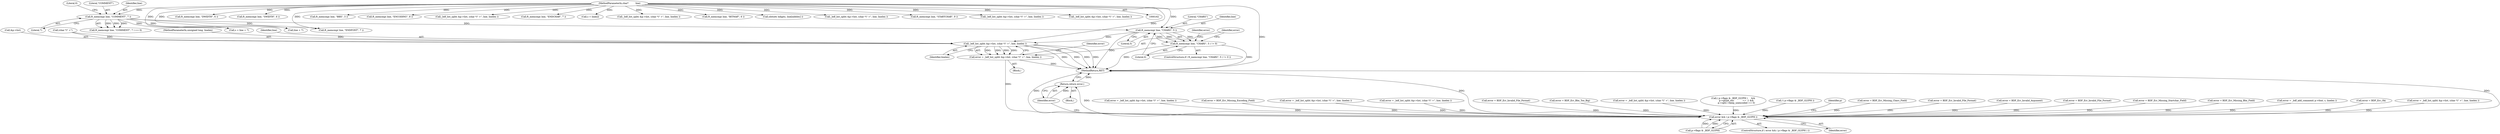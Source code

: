 digraph "0_savannah_7f2e4f4f553f6836be7683f66226afac3fa979b8@API" {
"1000248" [label="(Call,ft_memcmp( line, \"CHARS\", 5 ))"];
"1000205" [label="(Call,ft_memcmp( line, \"COMMENT\", 7 ))"];
"1000163" [label="(MethodParameterIn,char*          line)"];
"1000247" [label="(Call,ft_memcmp( line, \"CHARS\", 5 ) != 0)"];
"1000260" [label="(Call,_bdf_list_split( &p->list, (char *)\" +\", line, linelen ))"];
"1000258" [label="(Call,error = _bdf_list_split( &p->list, (char *)\" +\", line, linelen ))"];
"1001549" [label="(Call,error && ( p->flags & _BDF_GLYPH ))"];
"1001560" [label="(Return,return error;)"];
"1000246" [label="(ControlStructure,if ( ft_memcmp( line, \"CHARS\", 5 ) != 0 ))"];
"1000208" [label="(Literal,7)"];
"1001065" [label="(Call,error = _bdf_list_split( &p->list, (char *)\" +\", line, linelen ))"];
"1001544" [label="(Call,error = BDF_Err_Missing_Encoding_Field)"];
"1000250" [label="(Literal,\"CHARS\")"];
"1001146" [label="(Call,error = _bdf_list_split( &p->list, (char *)\" +\", line, linelen ))"];
"1000251" [label="(Literal,5)"];
"1000495" [label="(Call,error = _bdf_list_split( &p->list, (char *)\" +\", line, linelen ))"];
"1001561" [label="(Identifier,error)"];
"1000330" [label="(Call,ft_memcmp( line, \"ENDFONT\", 7 ))"];
"1000442" [label="(Call,error = BDF_Err_Invalid_File_Format)"];
"1000269" [label="(Identifier,linelen)"];
"1001507" [label="(Call,error = BDF_Err_Bbx_Too_Big)"];
"1000407" [label="(Call,error = _bdf_list_split( &p->list, (char *)\" +\", line, linelen ))"];
"1000163" [label="(MethodParameterIn,char*          line)"];
"1001549" [label="(Call,error && ( p->flags & _BDF_GLYPH ))"];
"1000207" [label="(Literal,\"COMMENT\")"];
"1001051" [label="(Call,ft_memcmp( line, \"DWIDTH\", 6 ))"];
"1000247" [label="(Call,ft_memcmp( line, \"CHARS\", 5 ) != 0)"];
"1000252" [label="(Literal,0)"];
"1000214" [label="(Call,s = line + 7)"];
"1000998" [label="(Call,ft_memcmp( line, \"SWIDTH\", 6 ))"];
"1000255" [label="(Identifier,error)"];
"1000261" [label="(Call,&p->list)"];
"1000374" [label="(Call,( p->flags & _BDF_GLYPH )     &&\n         p->glyph_enc            == -1 &&\n         p->opts->keep_unencoded == 0)"];
"1000265" [label="(Call,(char *)\" +\")"];
"1000216" [label="(Call,line + 7)"];
"1000484" [label="(Call,!( p->flags & _BDF_GLYPH ))"];
"1000271" [label="(Identifier,error)"];
"1000164" [label="(MethodParameterIn,unsigned long  linelen)"];
"1001560" [label="(Return,return error;)"];
"1001132" [label="(Call,ft_memcmp( line, \"BBX\", 3 ))"];
"1000477" [label="(Call,ft_memcmp( line, \"ENCODING\", 8 ))"];
"1001148" [label="(Call,_bdf_list_split( &p->list, (char *)\" +\", line, linelen ))"];
"1000356" [label="(Call,ft_memcmp( line, \"ENDCHAR\", 7 ))"];
"1000875" [label="(Call,c = line[i])"];
"1001558" [label="(Identifier,p)"];
"1000254" [label="(Call,error = BDF_Err_Missing_Chars_Field)"];
"1001014" [label="(Call,_bdf_list_split( &p->list, (char *)\" +\", line, linelen ))"];
"1001447" [label="(Call,ft_memcmp( line, \"BITMAP\", 6 ))"];
"1000248" [label="(Call,ft_memcmp( line, \"CHARS\", 5 ))"];
"1000260" [label="(Call,_bdf_list_split( &p->list, (char *)\" +\", line, linelen ))"];
"1001539" [label="(Call,error = BDF_Err_Invalid_File_Format)"];
"1000204" [label="(Call,ft_memcmp( line, \"COMMENT\", 7 ) == 0)"];
"1000309" [label="(Call,error = BDF_Err_Invalid_Argument)"];
"1000249" [label="(Identifier,line)"];
"1000969" [label="(Call,sbitset( hdigits, line[nibbles] ))"];
"1001551" [label="(Call,p->flags & _BDF_GLYPH)"];
"1000409" [label="(Call,_bdf_list_split( &p->list, (char *)\" +\", line, linelen ))"];
"1000586" [label="(Call,error = BDF_Err_Invalid_File_Format)"];
"1000397" [label="(Call,ft_memcmp( line, \"STARTCHAR\", 9 ))"];
"1000268" [label="(Identifier,line)"];
"1000245" [label="(Block,)"];
"1001067" [label="(Call,_bdf_list_split( &p->list, (char *)\" +\", line, linelen ))"];
"1001548" [label="(ControlStructure,if ( error && ( p->flags & _BDF_GLYPH ) ))"];
"1001562" [label="(MethodReturn,RET)"];
"1001550" [label="(Identifier,error)"];
"1000491" [label="(Call,error = BDF_Err_Missing_Startchar_Field)"];
"1000205" [label="(Call,ft_memcmp( line, \"COMMENT\", 7 ))"];
"1001462" [label="(Call,error = BDF_Err_Missing_Bbx_Field)"];
"1000229" [label="(Call,error = _bdf_add_comment( p->font, s, linelen ))"];
"1000206" [label="(Identifier,line)"];
"1000168" [label="(Block,)"];
"1000497" [label="(Call,_bdf_list_split( &p->list, (char *)\" +\", line, linelen ))"];
"1000181" [label="(Call,error = BDF_Err_Ok)"];
"1000259" [label="(Identifier,error)"];
"1001012" [label="(Call,error = _bdf_list_split( &p->list, (char *)\" +\", line, linelen ))"];
"1000209" [label="(Literal,0)"];
"1000258" [label="(Call,error = _bdf_list_split( &p->list, (char *)\" +\", line, linelen ))"];
"1000248" -> "1000247"  [label="AST: "];
"1000248" -> "1000251"  [label="CFG: "];
"1000249" -> "1000248"  [label="AST: "];
"1000250" -> "1000248"  [label="AST: "];
"1000251" -> "1000248"  [label="AST: "];
"1000252" -> "1000248"  [label="CFG: "];
"1000248" -> "1001562"  [label="DDG: "];
"1000248" -> "1000247"  [label="DDG: "];
"1000248" -> "1000247"  [label="DDG: "];
"1000248" -> "1000247"  [label="DDG: "];
"1000205" -> "1000248"  [label="DDG: "];
"1000163" -> "1000248"  [label="DDG: "];
"1000248" -> "1000260"  [label="DDG: "];
"1000205" -> "1000204"  [label="AST: "];
"1000205" -> "1000208"  [label="CFG: "];
"1000206" -> "1000205"  [label="AST: "];
"1000207" -> "1000205"  [label="AST: "];
"1000208" -> "1000205"  [label="AST: "];
"1000209" -> "1000205"  [label="CFG: "];
"1000205" -> "1000204"  [label="DDG: "];
"1000205" -> "1000204"  [label="DDG: "];
"1000205" -> "1000204"  [label="DDG: "];
"1000163" -> "1000205"  [label="DDG: "];
"1000205" -> "1000214"  [label="DDG: "];
"1000205" -> "1000216"  [label="DDG: "];
"1000205" -> "1000330"  [label="DDG: "];
"1000163" -> "1000162"  [label="AST: "];
"1000163" -> "1001562"  [label="DDG: "];
"1000163" -> "1000214"  [label="DDG: "];
"1000163" -> "1000216"  [label="DDG: "];
"1000163" -> "1000260"  [label="DDG: "];
"1000163" -> "1000330"  [label="DDG: "];
"1000163" -> "1000356"  [label="DDG: "];
"1000163" -> "1000397"  [label="DDG: "];
"1000163" -> "1000409"  [label="DDG: "];
"1000163" -> "1000477"  [label="DDG: "];
"1000163" -> "1000497"  [label="DDG: "];
"1000163" -> "1000875"  [label="DDG: "];
"1000163" -> "1000969"  [label="DDG: "];
"1000163" -> "1000998"  [label="DDG: "];
"1000163" -> "1001014"  [label="DDG: "];
"1000163" -> "1001051"  [label="DDG: "];
"1000163" -> "1001067"  [label="DDG: "];
"1000163" -> "1001132"  [label="DDG: "];
"1000163" -> "1001148"  [label="DDG: "];
"1000163" -> "1001447"  [label="DDG: "];
"1000247" -> "1000246"  [label="AST: "];
"1000247" -> "1000252"  [label="CFG: "];
"1000252" -> "1000247"  [label="AST: "];
"1000255" -> "1000247"  [label="CFG: "];
"1000259" -> "1000247"  [label="CFG: "];
"1000247" -> "1001562"  [label="DDG: "];
"1000247" -> "1001562"  [label="DDG: "];
"1000260" -> "1000258"  [label="AST: "];
"1000260" -> "1000269"  [label="CFG: "];
"1000261" -> "1000260"  [label="AST: "];
"1000265" -> "1000260"  [label="AST: "];
"1000268" -> "1000260"  [label="AST: "];
"1000269" -> "1000260"  [label="AST: "];
"1000258" -> "1000260"  [label="CFG: "];
"1000260" -> "1001562"  [label="DDG: "];
"1000260" -> "1001562"  [label="DDG: "];
"1000260" -> "1001562"  [label="DDG: "];
"1000260" -> "1001562"  [label="DDG: "];
"1000260" -> "1000258"  [label="DDG: "];
"1000260" -> "1000258"  [label="DDG: "];
"1000260" -> "1000258"  [label="DDG: "];
"1000260" -> "1000258"  [label="DDG: "];
"1000265" -> "1000260"  [label="DDG: "];
"1000164" -> "1000260"  [label="DDG: "];
"1000258" -> "1000245"  [label="AST: "];
"1000259" -> "1000258"  [label="AST: "];
"1000271" -> "1000258"  [label="CFG: "];
"1000258" -> "1001562"  [label="DDG: "];
"1000258" -> "1001549"  [label="DDG: "];
"1001549" -> "1001548"  [label="AST: "];
"1001549" -> "1001550"  [label="CFG: "];
"1001549" -> "1001551"  [label="CFG: "];
"1001550" -> "1001549"  [label="AST: "];
"1001551" -> "1001549"  [label="AST: "];
"1001558" -> "1001549"  [label="CFG: "];
"1001561" -> "1001549"  [label="CFG: "];
"1001549" -> "1001562"  [label="DDG: "];
"1001549" -> "1001562"  [label="DDG: "];
"1001549" -> "1001562"  [label="DDG: "];
"1001065" -> "1001549"  [label="DDG: "];
"1000442" -> "1001549"  [label="DDG: "];
"1000495" -> "1001549"  [label="DDG: "];
"1000254" -> "1001549"  [label="DDG: "];
"1000407" -> "1001549"  [label="DDG: "];
"1000586" -> "1001549"  [label="DDG: "];
"1000491" -> "1001549"  [label="DDG: "];
"1001539" -> "1001549"  [label="DDG: "];
"1000181" -> "1001549"  [label="DDG: "];
"1000309" -> "1001549"  [label="DDG: "];
"1001544" -> "1001549"  [label="DDG: "];
"1001462" -> "1001549"  [label="DDG: "];
"1001012" -> "1001549"  [label="DDG: "];
"1001507" -> "1001549"  [label="DDG: "];
"1000229" -> "1001549"  [label="DDG: "];
"1001146" -> "1001549"  [label="DDG: "];
"1001551" -> "1001549"  [label="DDG: "];
"1001551" -> "1001549"  [label="DDG: "];
"1000374" -> "1001549"  [label="DDG: "];
"1000484" -> "1001549"  [label="DDG: "];
"1001549" -> "1001560"  [label="DDG: "];
"1001560" -> "1000168"  [label="AST: "];
"1001560" -> "1001561"  [label="CFG: "];
"1001561" -> "1001560"  [label="AST: "];
"1001562" -> "1001560"  [label="CFG: "];
"1001560" -> "1001562"  [label="DDG: "];
"1001561" -> "1001560"  [label="DDG: "];
}
